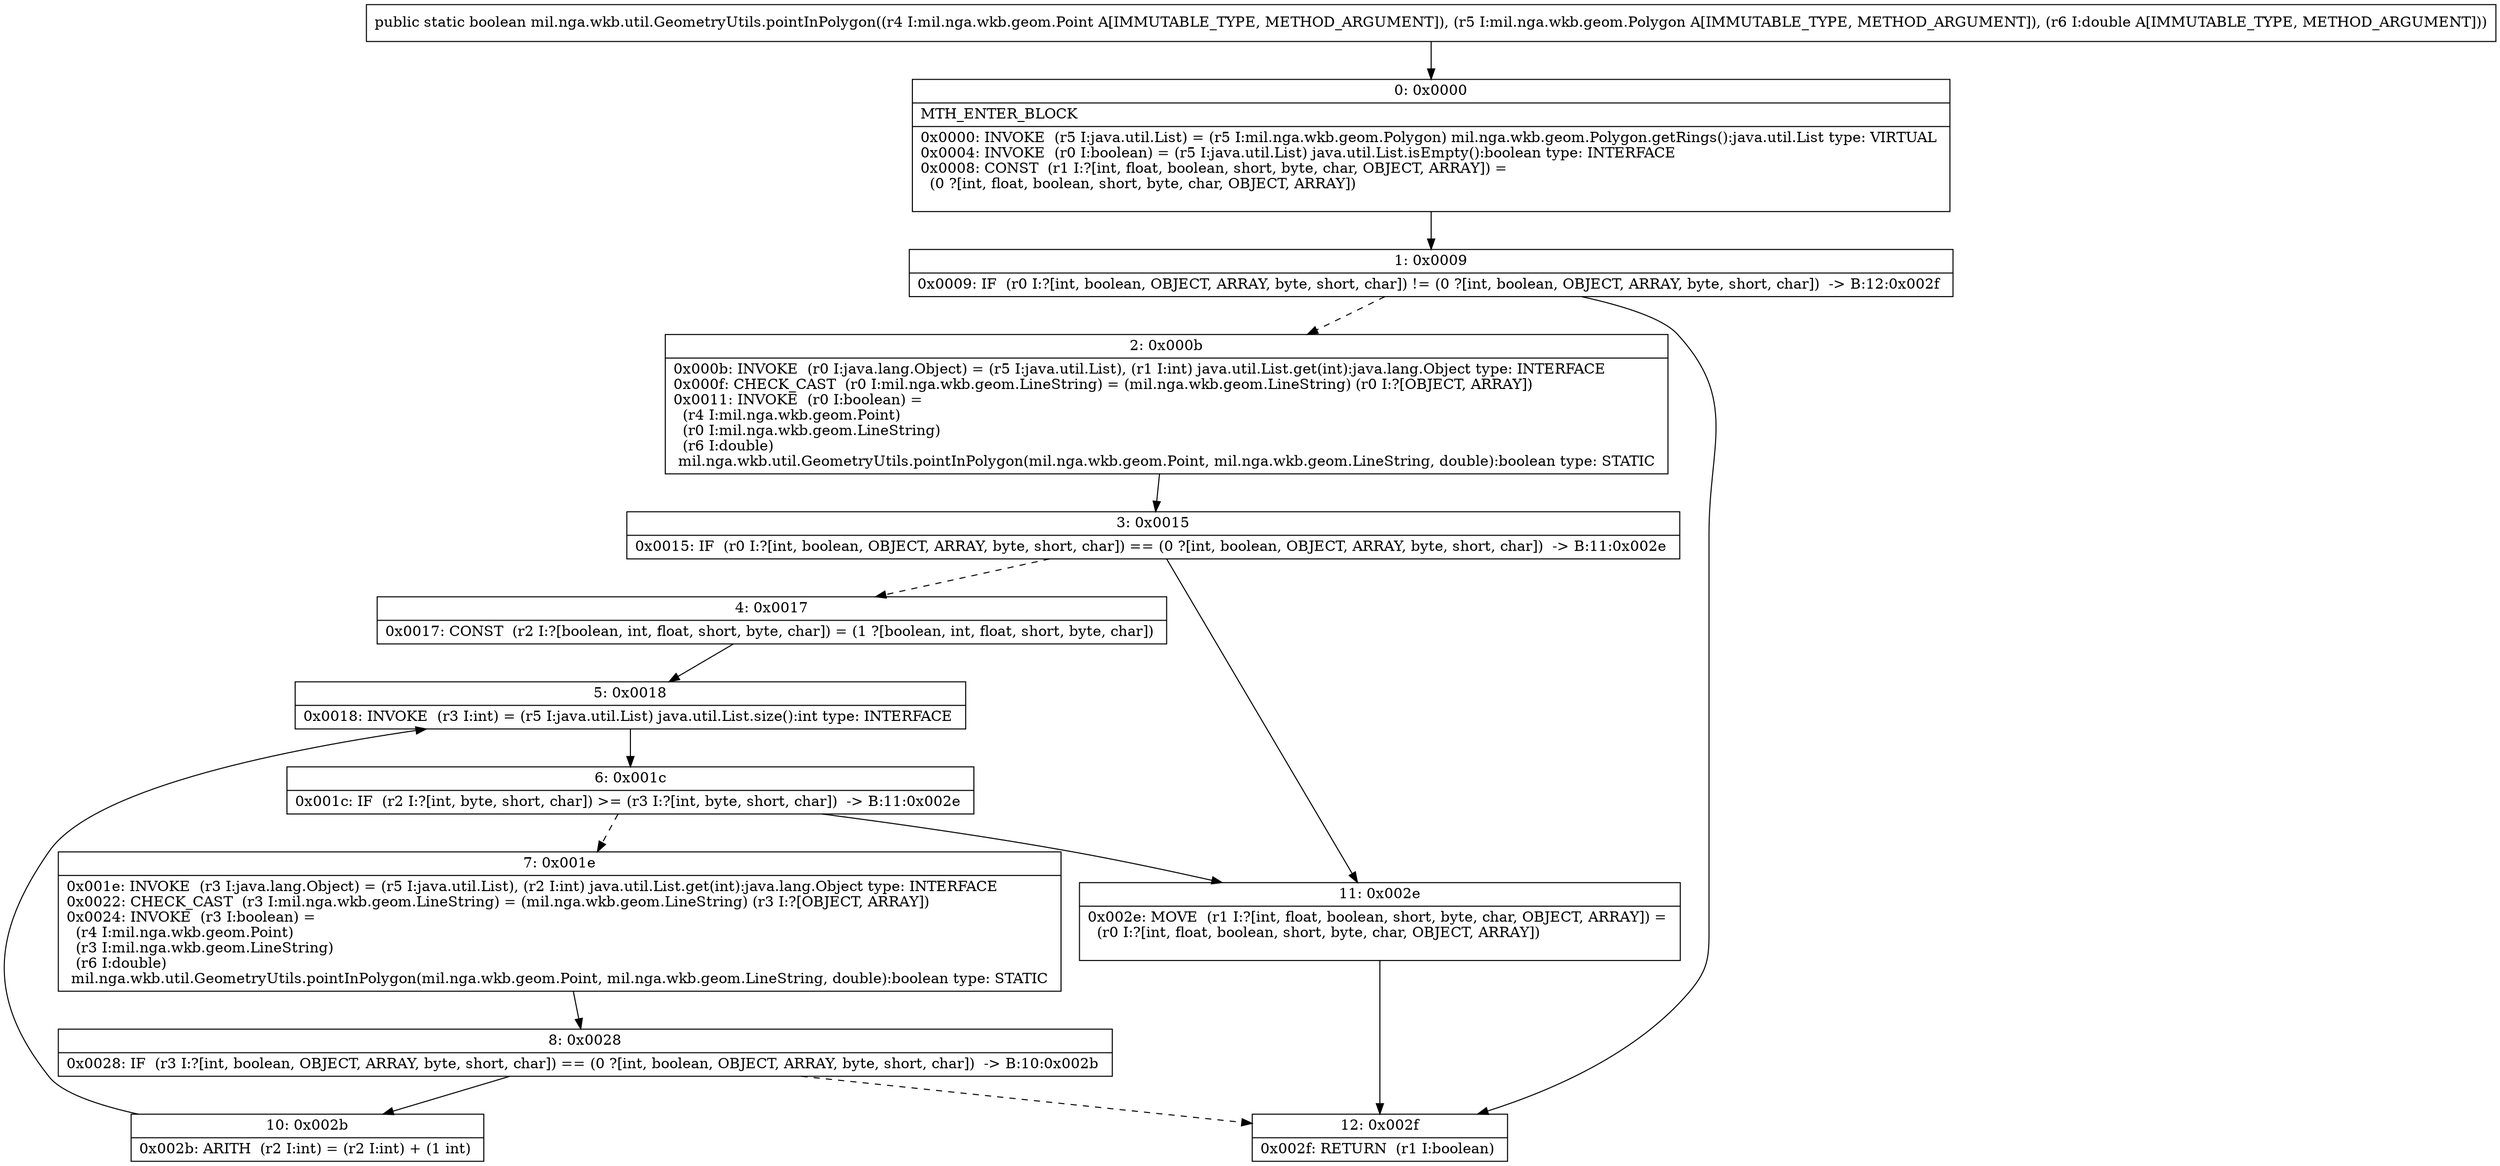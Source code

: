 digraph "CFG formil.nga.wkb.util.GeometryUtils.pointInPolygon(Lmil\/nga\/wkb\/geom\/Point;Lmil\/nga\/wkb\/geom\/Polygon;D)Z" {
Node_0 [shape=record,label="{0\:\ 0x0000|MTH_ENTER_BLOCK\l|0x0000: INVOKE  (r5 I:java.util.List) = (r5 I:mil.nga.wkb.geom.Polygon) mil.nga.wkb.geom.Polygon.getRings():java.util.List type: VIRTUAL \l0x0004: INVOKE  (r0 I:boolean) = (r5 I:java.util.List) java.util.List.isEmpty():boolean type: INTERFACE \l0x0008: CONST  (r1 I:?[int, float, boolean, short, byte, char, OBJECT, ARRAY]) = \l  (0 ?[int, float, boolean, short, byte, char, OBJECT, ARRAY])\l \l}"];
Node_1 [shape=record,label="{1\:\ 0x0009|0x0009: IF  (r0 I:?[int, boolean, OBJECT, ARRAY, byte, short, char]) != (0 ?[int, boolean, OBJECT, ARRAY, byte, short, char])  \-\> B:12:0x002f \l}"];
Node_2 [shape=record,label="{2\:\ 0x000b|0x000b: INVOKE  (r0 I:java.lang.Object) = (r5 I:java.util.List), (r1 I:int) java.util.List.get(int):java.lang.Object type: INTERFACE \l0x000f: CHECK_CAST  (r0 I:mil.nga.wkb.geom.LineString) = (mil.nga.wkb.geom.LineString) (r0 I:?[OBJECT, ARRAY]) \l0x0011: INVOKE  (r0 I:boolean) = \l  (r4 I:mil.nga.wkb.geom.Point)\l  (r0 I:mil.nga.wkb.geom.LineString)\l  (r6 I:double)\l mil.nga.wkb.util.GeometryUtils.pointInPolygon(mil.nga.wkb.geom.Point, mil.nga.wkb.geom.LineString, double):boolean type: STATIC \l}"];
Node_3 [shape=record,label="{3\:\ 0x0015|0x0015: IF  (r0 I:?[int, boolean, OBJECT, ARRAY, byte, short, char]) == (0 ?[int, boolean, OBJECT, ARRAY, byte, short, char])  \-\> B:11:0x002e \l}"];
Node_4 [shape=record,label="{4\:\ 0x0017|0x0017: CONST  (r2 I:?[boolean, int, float, short, byte, char]) = (1 ?[boolean, int, float, short, byte, char]) \l}"];
Node_5 [shape=record,label="{5\:\ 0x0018|0x0018: INVOKE  (r3 I:int) = (r5 I:java.util.List) java.util.List.size():int type: INTERFACE \l}"];
Node_6 [shape=record,label="{6\:\ 0x001c|0x001c: IF  (r2 I:?[int, byte, short, char]) \>= (r3 I:?[int, byte, short, char])  \-\> B:11:0x002e \l}"];
Node_7 [shape=record,label="{7\:\ 0x001e|0x001e: INVOKE  (r3 I:java.lang.Object) = (r5 I:java.util.List), (r2 I:int) java.util.List.get(int):java.lang.Object type: INTERFACE \l0x0022: CHECK_CAST  (r3 I:mil.nga.wkb.geom.LineString) = (mil.nga.wkb.geom.LineString) (r3 I:?[OBJECT, ARRAY]) \l0x0024: INVOKE  (r3 I:boolean) = \l  (r4 I:mil.nga.wkb.geom.Point)\l  (r3 I:mil.nga.wkb.geom.LineString)\l  (r6 I:double)\l mil.nga.wkb.util.GeometryUtils.pointInPolygon(mil.nga.wkb.geom.Point, mil.nga.wkb.geom.LineString, double):boolean type: STATIC \l}"];
Node_8 [shape=record,label="{8\:\ 0x0028|0x0028: IF  (r3 I:?[int, boolean, OBJECT, ARRAY, byte, short, char]) == (0 ?[int, boolean, OBJECT, ARRAY, byte, short, char])  \-\> B:10:0x002b \l}"];
Node_10 [shape=record,label="{10\:\ 0x002b|0x002b: ARITH  (r2 I:int) = (r2 I:int) + (1 int) \l}"];
Node_11 [shape=record,label="{11\:\ 0x002e|0x002e: MOVE  (r1 I:?[int, float, boolean, short, byte, char, OBJECT, ARRAY]) = \l  (r0 I:?[int, float, boolean, short, byte, char, OBJECT, ARRAY])\l \l}"];
Node_12 [shape=record,label="{12\:\ 0x002f|0x002f: RETURN  (r1 I:boolean) \l}"];
MethodNode[shape=record,label="{public static boolean mil.nga.wkb.util.GeometryUtils.pointInPolygon((r4 I:mil.nga.wkb.geom.Point A[IMMUTABLE_TYPE, METHOD_ARGUMENT]), (r5 I:mil.nga.wkb.geom.Polygon A[IMMUTABLE_TYPE, METHOD_ARGUMENT]), (r6 I:double A[IMMUTABLE_TYPE, METHOD_ARGUMENT])) }"];
MethodNode -> Node_0;
Node_0 -> Node_1;
Node_1 -> Node_2[style=dashed];
Node_1 -> Node_12;
Node_2 -> Node_3;
Node_3 -> Node_4[style=dashed];
Node_3 -> Node_11;
Node_4 -> Node_5;
Node_5 -> Node_6;
Node_6 -> Node_7[style=dashed];
Node_6 -> Node_11;
Node_7 -> Node_8;
Node_8 -> Node_10;
Node_8 -> Node_12[style=dashed];
Node_10 -> Node_5;
Node_11 -> Node_12;
}

